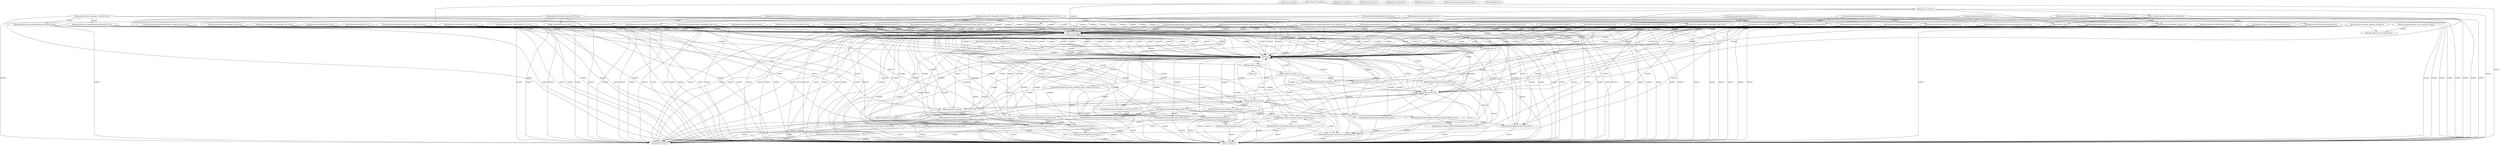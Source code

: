 digraph "xref graph" {
  "lib/common_routes.ex"
  "lib/component_id.ex"
  "lib/component_id.ex" -> "lib/ui_common.ex" [label="(compile)"]
  "lib/ui_common.ex" -> "lib/components/placeholders/live_component.ex"
  "lib/components/placeholders/live_component.ex" -> "lib/error_helpers.ex" [label="(export)"]
  "lib/components/placeholders/live_component.ex" -> "lib/live_plugs/csrf.ex"
  "lib/live_plugs/csrf.ex" -> "lib/error_helpers.ex" [label="(export)"]
  "lib/live_plugs/csrf.ex" -> "lib/ui_common.ex" [label="(compile)"]
  "lib/live_plugs/csrf.ex" -> "lib/web.ex" [label="(compile)"]
  "lib/web.ex" -> "lib/layout/layout_view.ex"
  "lib/layout/layout_view.ex" -> "lib/error_helpers.ex" [label="(export)"]
  "lib/layout/layout_view.ex" -> "lib/layout/layout_live.ex"
  "lib/layout/layout_live.ex" -> "lib/components/modals/preview_content_live.ex" [label="(export)"]
  "lib/components/modals/preview_content_live.ex" -> "lib/components/icon.ex" [label="(export)"]
  "lib/components/modals/preview_content_live.ex" -> "lib/error_helpers.ex" [label="(export)"]
  "lib/components/modals/preview_content_live.ex" -> "lib/live_handlers.ex"
  "lib/live_handlers.ex" -> "lib/error_helpers.ex" [label="(export)"]
  "lib/live_handlers.ex" -> "lib/layout/persistent_live.ex"
  "lib/layout/persistent_live.ex" -> "lib/components/nav/header/guest_header_live.ex"
  "lib/components/nav/header/guest_header_live.ex" -> "lib/components/nav/header/page_header_live.ex" [label="(export)"]
  "lib/components/nav/header/page_header_live.ex" -> "lib/error_helpers.ex" [label="(export)"]
  "lib/components/nav/header/page_header_live.ex" -> "lib/ui_common.ex" [label="(compile)"]
  "lib/components/nav/header/page_header_live.ex" -> "lib/web.ex" [label="(compile)"]
  "lib/components/nav/header/guest_header_live.ex" -> "lib/components/nav/logo/logo_link_live.ex" [label="(export)"]
  "lib/components/nav/logo/logo_link_live.ex" -> "lib/components/link_live.ex" [label="(export)"]
  "lib/components/link_live.ex" -> "lib/error_helpers.ex" [label="(export)"]
  "lib/components/link_live.ex" -> "lib/ui_common.ex" [label="(compile)"]
  "lib/components/link_live.ex" -> "lib/web.ex" [label="(compile)"]
  "lib/components/nav/logo/logo_link_live.ex" -> "lib/components/nav/logo/logo_live.ex" [label="(export)"]
  "lib/components/nav/logo/logo_live.ex" -> "lib/error_helpers.ex" [label="(export)"]
  "lib/components/nav/logo/logo_live.ex" -> "lib/ui_common.ex" [label="(compile)"]
  "lib/components/nav/logo/logo_live.ex" -> "lib/web.ex" [label="(compile)"]
  "lib/components/nav/logo/logo_link_live.ex" -> "lib/error_helpers.ex" [label="(export)"]
  "lib/components/nav/logo/logo_link_live.ex" -> "lib/ui_common.ex" [label="(compile)"]
  "lib/components/nav/logo/logo_link_live.ex" -> "lib/web.ex" [label="(compile)"]
  "lib/components/nav/header/guest_header_live.ex" -> "lib/error_helpers.ex" [label="(export)"]
  "lib/components/nav/header/guest_header_live.ex" -> "lib/ui_common.ex" [label="(compile)"]
  "lib/components/nav/header/guest_header_live.ex" -> "lib/web.ex" [label="(compile)"]
  "lib/layout/persistent_live.ex" -> "lib/components/nav/header/logged_header_live.ex"
  "lib/components/nav/header/logged_header_live.ex" -> "lib/components/icon.ex" [label="(export)"]
  "lib/components/nav/header/logged_header_live.ex" -> "lib/components/nav/app_switcher/apps_live.ex" [label="(export)"]
  "lib/components/nav/app_switcher/apps_live.ex" -> "lib/components/icon.ex" [label="(export)"]
  "lib/components/nav/app_switcher/apps_live.ex" -> "lib/components/link_live.ex" [label="(export)"]
  "lib/components/nav/app_switcher/apps_live.ex" -> "lib/error_helpers.ex" [label="(export)"]
  "lib/components/nav/app_switcher/apps_live.ex" -> "lib/ui_common.ex" [label="(compile)"]
  "lib/components/nav/app_switcher/apps_live.ex" -> "lib/web.ex" [label="(compile)"]
  "lib/components/nav/header/logged_header_live.ex" -> "lib/components/nav/header/page_header_live.ex"
  "lib/components/nav/header/logged_header_live.ex" -> "lib/components/nav/logo/logo_link_live.ex" [label="(export)"]
  "lib/components/nav/header/logged_header_live.ex" -> "lib/components/nav/user_dropdown/user_menu_live.ex" [label="(export)"]
  "lib/components/nav/user_dropdown/user_menu_live.ex" -> "lib/components/icon.ex" [label="(export)"]
  "lib/components/nav/user_dropdown/user_menu_live.ex" -> "lib/components/images/avatar_live.ex" [label="(export)"]
  "lib/components/images/avatar_live.ex" -> "lib/components/images/lazy_image.ex" [label="(export)"]
  "lib/components/images/lazy_image.ex" -> "lib/error_helpers.ex" [label="(export)"]
  "lib/components/images/lazy_image.ex" -> "lib/ui_common.ex" [label="(compile)"]
  "lib/components/images/lazy_image.ex" -> "lib/web.ex" [label="(compile)"]
  "lib/components/images/avatar_live.ex" -> "lib/error_helpers.ex" [label="(export)"]
  "lib/components/images/avatar_live.ex" -> "lib/ui_common.ex" [label="(compile)"]
  "lib/components/images/avatar_live.ex" -> "lib/web.ex" [label="(compile)"]
  "lib/components/nav/user_dropdown/user_menu_live.ex" -> "lib/components/nav/user_dropdown/user_menu_links_live.ex" [label="(export)"]
  "lib/components/nav/user_dropdown/user_menu_links_live.ex" -> "lib/components/icon.ex" [label="(export)"]
  "lib/components/nav/user_dropdown/user_menu_links_live.ex" -> "lib/error_helpers.ex" [label="(export)"]
  "lib/components/nav/user_dropdown/user_menu_links_live.ex" -> "lib/ui_common.ex" [label="(compile)"]
  "lib/components/nav/user_dropdown/user_menu_links_live.ex" -> "lib/web.ex" [label="(compile)"]
  "lib/components/nav/user_dropdown/user_menu_live.ex" -> "lib/error_helpers.ex" [label="(export)"]
  "lib/components/nav/user_dropdown/user_menu_live.ex" -> "lib/ui_common.ex" [label="(compile)"]
  "lib/components/nav/user_dropdown/user_menu_live.ex" -> "lib/web.ex" [label="(compile)"]
  "lib/components/nav/header/logged_header_live.ex" -> "lib/components/placeholders/badge_counter_live.ex" [label="(export)"]
  "lib/components/placeholders/badge_counter_live.ex" -> "lib/error_helpers.ex" [label="(export)"]
  "lib/components/placeholders/badge_counter_live.ex" -> "lib/live_handlers.ex"
  "lib/components/placeholders/badge_counter_live.ex" -> "lib/ui_common.ex" [label="(compile)"]
  "lib/components/placeholders/badge_counter_live.ex" -> "lib/web.ex" [label="(compile)"]
  "lib/components/nav/header/logged_header_live.ex" -> "lib/components/smart_input/smart_input_container_live.ex" [label="(export)"]
  "lib/components/smart_input/smart_input_container_live.ex" -> "lib/components/smart_input/button/smart_input_buttons_live.ex" [label="(export)"]
  "lib/components/smart_input/button/smart_input_buttons_live.ex" -> "lib/components/smart_input/button/smart_input_button_live.ex" [label="(export)"]
  "lib/components/smart_input/button/smart_input_button_live.ex" -> "lib/components/icon.ex" [label="(export)"]
  "lib/components/smart_input/button/smart_input_button_live.ex" -> "lib/error_helpers.ex" [label="(export)"]
  "lib/components/smart_input/button/smart_input_button_live.ex" -> "lib/ui_common.ex" [label="(compile)"]
  "lib/components/smart_input/button/smart_input_button_live.ex" -> "lib/web.ex" [label="(compile)"]
  "lib/components/smart_input/button/smart_input_buttons_live.ex" -> "lib/components/smart_input/smart_input_live.ex"
  "lib/components/smart_input/smart_input_live.ex" -> "lib/components/smart_input/smart_input_container_live.ex"
  "lib/components/smart_input/smart_input_live.ex" -> "lib/error_helpers.ex" [label="(export)"]
  "lib/components/smart_input/smart_input_live.ex" -> "lib/layout/persistent_live.ex"
  "lib/components/smart_input/smart_input_live.ex" -> "lib/ui_common.ex" [label="(compile)"]
  "lib/components/smart_input/smart_input_live.ex" -> "lib/web.ex" [label="(compile)"]
  "lib/components/smart_input/button/smart_input_buttons_live.ex" -> "lib/error_helpers.ex" [label="(export)"]
  "lib/components/smart_input/button/smart_input_buttons_live.ex" -> "lib/ui_common.ex" [label="(compile)"]
  "lib/components/smart_input/button/smart_input_buttons_live.ex" -> "lib/web.ex" [label="(compile)"]
  "lib/components/smart_input/smart_input_container_live.ex" -> "lib/components/smart_input/headers/smart_input_header_modal_live.ex" [label="(export)"]
  "lib/components/smart_input/headers/smart_input_header_modal_live.ex" -> "lib/components/icon.ex" [label="(export)"]
  "lib/components/smart_input/headers/smart_input_header_modal_live.ex" -> "lib/error_helpers.ex" [label="(export)"]
  "lib/components/smart_input/headers/smart_input_header_modal_live.ex" -> "lib/ui_common.ex" [label="(compile)"]
  "lib/components/smart_input/headers/smart_input_header_modal_live.ex" -> "lib/web.ex" [label="(compile)"]
  "lib/components/smart_input/smart_input_container_live.ex" -> "lib/components/smart_input/smart_input_live.ex" [label="(export)"]
  "lib/components/smart_input/smart_input_container_live.ex" -> "lib/error_helpers.ex" [label="(export)"]
  "lib/components/smart_input/smart_input_container_live.ex" -> "lib/live_handlers.ex"
  "lib/components/smart_input/smart_input_container_live.ex" -> "lib/ui_common.ex" [label="(compile)"]
  "lib/components/smart_input/smart_input_container_live.ex" -> "lib/web.ex" [label="(compile)"]
  "lib/components/nav/header/logged_header_live.ex" -> "lib/error_helpers.ex" [label="(export)"]
  "lib/components/nav/header/logged_header_live.ex" -> "lib/ui_common.ex" [label="(compile)"]
  "lib/components/nav/header/logged_header_live.ex" -> "lib/web.ex" [label="(compile)"]
  "lib/layout/persistent_live.ex" -> "lib/components/nav/nav_sidebar/nav_sidebar_live.ex" [label="(export)"]
  "lib/components/nav/nav_sidebar/nav_sidebar_live.ex" -> "lib/components/icon.ex" [label="(export)"]
  "lib/components/nav/nav_sidebar/nav_sidebar_live.ex" -> "lib/components/nav/extension_menu/extension_menu_nav_live.ex" [label="(export)"]
  "lib/components/nav/extension_menu/extension_menu_nav_live.ex" -> "lib/components/widgets/widget_live.ex" [label="(export)"]
  "lib/components/widgets/widget_live.ex" -> "lib/components/icon.ex" [label="(export)"]
  "lib/components/widgets/widget_live.ex" -> "lib/error_helpers.ex" [label="(export)"]
  "lib/components/widgets/widget_live.ex" -> "lib/ui_common.ex" [label="(compile)"]
  "lib/components/widgets/widget_live.ex" -> "lib/web.ex" [label="(compile)"]
  "lib/components/nav/extension_menu/extension_menu_nav_live.ex" -> "lib/error_helpers.ex" [label="(export)"]
  "lib/components/nav/extension_menu/extension_menu_nav_live.ex" -> "lib/ui_common.ex" [label="(compile)"]
  "lib/components/nav/extension_menu/extension_menu_nav_live.ex" -> "lib/web.ex" [label="(compile)"]
  "lib/components/nav/nav_sidebar/nav_sidebar_live.ex" -> "lib/components/widgets/widget_feedbacks/widget_feedback_live.ex"
  "lib/components/widgets/widget_feedbacks/widget_feedback_live.ex" -> "lib/components/widgets/widget_block_live.ex" [label="(export)"]
  "lib/components/widgets/widget_block_live.ex" -> "lib/error_helpers.ex" [label="(export)"]
  "lib/components/widgets/widget_block_live.ex" -> "lib/ui_common.ex" [label="(compile)"]
  "lib/components/widgets/widget_block_live.ex" -> "lib/web.ex" [label="(compile)"]
  "lib/components/widgets/widget_feedbacks/widget_feedback_live.ex" -> "lib/components/widgets/widget_feedbacks/feedback_button_live.ex" [label="(export)"]
  "lib/components/widgets/widget_feedbacks/feedback_button_live.ex" -> "lib/error_helpers.ex" [label="(export)"]
  "lib/components/widgets/widget_feedbacks/feedback_button_live.ex" -> "lib/ui_common.ex" [label="(compile)"]
  "lib/components/widgets/widget_feedbacks/feedback_button_live.ex" -> "lib/web.ex" [label="(compile)"]
  "lib/components/widgets/widget_feedbacks/widget_feedback_live.ex" -> "lib/error_helpers.ex" [label="(export)"]
  "lib/components/widgets/widget_feedbacks/widget_feedback_live.ex" -> "lib/ui_common.ex" [label="(compile)"]
  "lib/components/widgets/widget_feedbacks/widget_feedback_live.ex" -> "lib/web.ex" [label="(compile)"]
  "lib/components/nav/nav_sidebar/nav_sidebar_live.ex" -> "lib/error_helpers.ex" [label="(export)"]
  "lib/components/nav/nav_sidebar/nav_sidebar_live.ex" -> "lib/ui_common.ex" [label="(compile)"]
  "lib/components/nav/nav_sidebar/nav_sidebar_live.ex" -> "lib/web.ex" [label="(compile)"]
  "lib/layout/persistent_live.ex" -> "lib/components/smart_input/smart_input_container_live.ex"
  "lib/layout/persistent_live.ex" -> "lib/components/widgets/widget_feedbacks/widget_feedback_live.ex"
  "lib/layout/persistent_live.ex" -> "lib/error_helpers.ex" [label="(export)"]
  "lib/layout/persistent_live.ex" -> "lib/live_handlers.ex"
  "lib/layout/persistent_live.ex" -> "lib/live_plugs/live_plugs.ex" [label="(export)"]
  "lib/live_plugs/live_plugs.ex" -> "lib/layout/persistent_live.ex"
  "lib/live_plugs/live_plugs.ex" -> "lib/live_plugs/allow_test_sandbox.ex"
  "lib/live_plugs/allow_test_sandbox.ex" -> "lib/error_helpers.ex" [label="(export)"]
  "lib/live_plugs/allow_test_sandbox.ex" -> "lib/ui_common.ex" [label="(compile)"]
  "lib/live_plugs/allow_test_sandbox.ex" -> "lib/web.ex" [label="(compile)"]
  "lib/live_plugs/live_plugs.ex" -> "lib/ui_common.ex" [label="(compile)"]
  "lib/layout/persistent_live.ex" -> "lib/ui_common.ex" [label="(compile)"]
  "lib/layout/persistent_live.ex" -> "lib/web.ex" [label="(compile)"]
  "lib/live_handlers.ex" -> "lib/ui_common.ex" [label="(compile)"]
  "lib/live_handlers.ex" -> "lib/web.ex" [label="(compile)"]
  "lib/components/modals/preview_content_live.ex" -> "lib/ui_common.ex" [label="(compile)"]
  "lib/components/modals/preview_content_live.ex" -> "lib/web.ex" [label="(compile)"]
  "lib/layout/layout_live.ex" -> "lib/components/modals/reusable_modal_live.ex" [label="(export)"]
  "lib/components/modals/reusable_modal_live.ex" -> "lib/components/icon.ex" [label="(export)"]
  "lib/components/modals/reusable_modal_live.ex" -> "lib/error_helpers.ex" [label="(export)"]
  "lib/components/modals/reusable_modal_live.ex" -> "lib/live_handlers.ex"
  "lib/components/modals/reusable_modal_live.ex" -> "lib/ui_common.ex" [label="(compile)"]
  "lib/components/modals/reusable_modal_live.ex" -> "lib/web.ex" [label="(compile)"]
  "lib/layout/layout_live.ex" -> "lib/components/nav/nav_footer_mobile/nav_footer_mobile_user_live.ex" [label="(export)"]
  "lib/components/nav/nav_footer_mobile/nav_footer_mobile_user_live.ex" -> "lib/components/icon.ex" [label="(export)"]
  "lib/components/nav/nav_footer_mobile/nav_footer_mobile_user_live.ex" -> "lib/components/images/avatar_live.ex" [label="(export)"]
  "lib/components/nav/nav_footer_mobile/nav_footer_mobile_user_live.ex" -> "lib/error_helpers.ex" [label="(export)"]
  "lib/components/nav/nav_footer_mobile/nav_footer_mobile_user_live.ex" -> "lib/ui_common.ex" [label="(compile)"]
  "lib/components/nav/nav_footer_mobile/nav_footer_mobile_user_live.ex" -> "lib/web.ex" [label="(compile)"]
  "lib/layout/layout_live.ex" -> "lib/components/notification/notification_live.ex" [label="(export)"]
  "lib/components/notification/notification_live.ex" -> "lib/components/icon.ex" [label="(export)"]
  "lib/components/notification/notification_live.ex" -> "lib/components/widgets/widget_feedbacks/feedback_button_live.ex" [label="(export)"]
  "lib/components/notification/notification_live.ex" -> "lib/error_helpers.ex" [label="(export)"]
  "lib/components/notification/notification_live.ex" -> "lib/live_handlers.ex"
  "lib/components/notification/notification_live.ex" -> "lib/ui_common.ex" [label="(compile)"]
  "lib/components/notification/notification_live.ex" -> "lib/web.ex" [label="(compile)"]
  "lib/layout/layout_live.ex" -> "lib/components/smart_input/smart_input_live.ex"
  "lib/layout/layout_live.ex" -> "lib/error_helpers.ex" [label="(export)"]
  "lib/layout/layout_live.ex" -> "lib/layout/persistent_live.ex" [label="(export)"]
  "lib/layout/layout_live.ex" -> "lib/ui_common.ex" [label="(compile)"]
  "lib/layout/layout_live.ex" -> "lib/web.ex" [label="(compile)"]
  "lib/layout/layout_view.ex" -> "lib/seo.ex"
  "lib/layout/layout_view.ex" -> "lib/ui_common.ex" [label="(compile)"]
  "lib/layout/layout_view.ex" -> "lib/web.ex" [label="(compile)"]
  "lib/web.ex" -> "lib/ui_common.ex"
  "lib/components/placeholders/live_component.ex" -> "lib/live_plugs/live_plugs.ex" [label="(export)"]
  "lib/components/placeholders/live_component.ex" -> "lib/live_plugs/locale.ex"
  "lib/live_plugs/locale.ex" -> "lib/error_helpers.ex" [label="(export)"]
  "lib/live_plugs/locale.ex" -> "lib/ui_common.ex" [label="(compile)"]
  "lib/live_plugs/locale.ex" -> "lib/web.ex" [label="(compile)"]
  "lib/components/placeholders/live_component.ex" -> "lib/live_plugs/static_changed.ex"
  "lib/live_plugs/static_changed.ex" -> "lib/error_helpers.ex" [label="(export)"]
  "lib/live_plugs/static_changed.ex" -> "lib/ui_common.ex" [label="(compile)"]
  "lib/live_plugs/static_changed.ex" -> "lib/web.ex" [label="(compile)"]
  "lib/components/placeholders/live_component.ex" -> "lib/ui_common.ex" [label="(compile)"]
  "lib/components/placeholders/live_component.ex" -> "lib/web.ex" [label="(compile)"]
  "lib/ui_common.ex" -> "lib/notifications.ex"
  "lib/notifications.ex" -> "lib/components/notification/notification_live.ex"
  "lib/notifications.ex" -> "lib/error_helpers.ex" [label="(export)"]
  "lib/notifications.ex" -> "lib/ui_common.ex" [label="(compile)"]
  "lib/notifications.ex" -> "lib/web.ex" [label="(compile)"]
  "lib/components/actions/boost/boost_action_live.ex"
  "lib/components/actions/boost/boost_action_live.ex" -> "lib/error_helpers.ex" [label="(export)"]
  "lib/components/actions/boost/boost_action_live.ex" -> "lib/live_handlers.ex"
  "lib/components/actions/boost/boost_action_live.ex" -> "lib/ui_common.ex" [label="(compile)"]
  "lib/components/actions/boost/boost_action_live.ex" -> "lib/web.ex" [label="(compile)"]
  "lib/components/actions/flag/flag_action_live.ex"
  "lib/components/actions/flag/flag_action_live.ex" -> "lib/components/icon.ex" [label="(export)"]
  "lib/components/actions/flag/flag_action_live.ex" -> "lib/components/modals/open_modal_live.ex" [label="(export)"]
  "lib/components/modals/open_modal_live.ex" -> "lib/components/modals/reusable_modal_live.ex" [label="(compile)"]
  "lib/components/modals/open_modal_live.ex" -> "lib/error_helpers.ex" [label="(export)"]
  "lib/components/modals/open_modal_live.ex" -> "lib/live_handlers.ex"
  "lib/components/modals/open_modal_live.ex" -> "lib/ui_common.ex" [label="(compile)"]
  "lib/components/modals/open_modal_live.ex" -> "lib/web.ex" [label="(compile)"]
  "lib/components/actions/flag/flag_action_live.ex" -> "lib/error_helpers.ex" [label="(export)"]
  "lib/components/actions/flag/flag_action_live.ex" -> "lib/ui_common.ex" [label="(compile)"]
  "lib/components/actions/flag/flag_action_live.ex" -> "lib/web.ex" [label="(compile)"]
  "lib/components/actions/flag/follow/follow_button_live.ex"
  "lib/components/actions/flag/follow/follow_button_live.ex" -> "lib/components/icon.ex" [label="(export)"]
  "lib/components/actions/flag/follow/follow_button_live.ex" -> "lib/error_helpers.ex" [label="(export)"]
  "lib/components/actions/flag/follow/follow_button_live.ex" -> "lib/live_handlers.ex"
  "lib/components/actions/flag/follow/follow_button_live.ex" -> "lib/ui_common.ex" [label="(compile)"]
  "lib/components/actions/flag/follow/follow_button_live.ex" -> "lib/web.ex" [label="(compile)"]
  "lib/components/actions/like/like_action_live.ex"
  "lib/components/actions/like/like_action_live.ex" -> "lib/components/icon.ex" [label="(export)"]
  "lib/components/actions/like/like_action_live.ex" -> "lib/error_helpers.ex" [label="(export)"]
  "lib/components/actions/like/like_action_live.ex" -> "lib/live_handlers.ex"
  "lib/components/actions/like/like_action_live.ex" -> "lib/ui_common.ex" [label="(compile)"]
  "lib/components/actions/like/like_action_live.ex" -> "lib/web.ex" [label="(compile)"]
  "lib/components/extensions/extension_diff_live.ex"
  "lib/components/extensions/extension_diff_live.ex" -> "lib/diff_render/diff_render_view.ex"
  "lib/diff_render/diff_render_view.ex" -> "lib/error_helpers.ex" [label="(export)"]
  "lib/diff_render/diff_render_view.ex" -> "lib/ui_common.ex" [label="(compile)"]
  "lib/diff_render/diff_render_view.ex" -> "lib/web.ex" [label="(compile)"]
  "lib/components/extensions/extension_diff_live.ex" -> "lib/error_helpers.ex" [label="(export)"]
  "lib/components/extensions/extension_diff_live.ex" -> "lib/live_plugs/csrf.ex"
  "lib/components/extensions/extension_diff_live.ex" -> "lib/live_plugs/live_plugs.ex" [label="(export)"]
  "lib/components/extensions/extension_diff_live.ex" -> "lib/live_plugs/locale.ex"
  "lib/components/extensions/extension_diff_live.ex" -> "lib/live_plugs/static_changed.ex"
  "lib/components/extensions/extension_diff_live.ex" -> "lib/ui_common.ex" [label="(compile)"]
  "lib/components/extensions/extension_diff_live.ex" -> "lib/web.ex" [label="(compile)"]
  "lib/components/extensions/extension_toggle_live.ex"
  "lib/components/extensions/extension_toggle_live.ex" -> "lib/error_helpers.ex" [label="(export)"]
  "lib/components/extensions/extension_toggle_live.ex" -> "lib/live_handlers.ex"
  "lib/components/extensions/extension_toggle_live.ex" -> "lib/ui_common.ex" [label="(compile)"]
  "lib/components/extensions/extension_toggle_live.ex" -> "lib/web.ex" [label="(compile)"]
  "lib/components/extensions/extensions_live.ex"
  "lib/components/extensions/extensions_live.ex" -> "lib/components/extensions/extension_toggle_live.ex" [label="(export)"]
  "lib/components/extensions/extensions_live.ex" -> "lib/components/widgets/widget_apps/widget_apps_live.ex" [label="(export)"]
  "lib/components/widgets/widget_apps/widget_apps_live.ex" -> "lib/components/icon.ex" [label="(export)"]
  "lib/components/widgets/widget_apps/widget_apps_live.ex" -> "lib/components/widgets/widget_block_live.ex" [label="(export)"]
  "lib/components/widgets/widget_apps/widget_apps_live.ex" -> "lib/error_helpers.ex" [label="(export)"]
  "lib/components/widgets/widget_apps/widget_apps_live.ex" -> "lib/ui_common.ex" [label="(compile)"]
  "lib/components/widgets/widget_apps/widget_apps_live.ex" -> "lib/web.ex" [label="(compile)"]
  "lib/components/extensions/extensions_live.ex" -> "lib/error_helpers.ex" [label="(export)"]
  "lib/components/extensions/extensions_live.ex" -> "lib/ui_common.ex" [label="(compile)"]
  "lib/components/extensions/extensions_live.ex" -> "lib/web.ex" [label="(compile)"]
  "lib/components/icon.ex"
  "lib/components/images/avatar_live.ex"
  "lib/components/images/lazy_image.ex"
  "lib/components/link_live.ex"
  "lib/components/link_patch_live.ex"
  "lib/components/link_patch_live.ex" -> "lib/error_helpers.ex" [label="(export)"]
  "lib/components/link_patch_live.ex" -> "lib/ui_common.ex" [label="(compile)"]
  "lib/components/link_patch_live.ex" -> "lib/web.ex" [label="(compile)"]
  "lib/components/modals/open_modal_live.ex"
  "lib/components/modals/open_preview_live.ex"
  "lib/components/modals/open_preview_live.ex" -> "lib/components/modals/open_modal_live.ex" [label="(export)"]
  "lib/components/modals/open_preview_live.ex" -> "lib/components/modals/preview_content_live.ex"
  "lib/components/modals/open_preview_live.ex" -> "lib/error_helpers.ex" [label="(export)"]
  "lib/components/modals/open_preview_live.ex" -> "lib/ui_common.ex" [label="(compile)"]
  "lib/components/modals/open_preview_live.ex" -> "lib/web.ex" [label="(compile)"]
  "lib/components/modals/preview_content_live.ex"
  "lib/components/modals/reusable_modal_live.ex"
  "lib/components/multiselect/live_handler.ex"
  "lib/components/multiselect/live_handler.ex" -> "lib/error_helpers.ex" [label="(export)"]
  "lib/components/multiselect/live_handler.ex" -> "lib/ui_common.ex" [label="(compile)"]
  "lib/components/multiselect/live_handler.ex" -> "lib/web.ex" [label="(compile)"]
  "lib/components/multiselect/multiselect_live.ex"
  "lib/components/multiselect/multiselect_live.ex" -> "lib/error_helpers.ex" [label="(export)"]
  "lib/components/multiselect/multiselect_live.ex" -> "lib/live_handlers.ex"
  "lib/components/multiselect/multiselect_live.ex" -> "lib/ui_common.ex" [label="(compile)"]
  "lib/components/multiselect/multiselect_live.ex" -> "lib/web.ex" [label="(compile)"]
  "lib/components/multiselect/user_selector_live.ex"
  "lib/components/multiselect/user_selector_live.ex" -> "lib/components/multiselect/multiselect_live.ex" [label="(export)"]
  "lib/components/multiselect/user_selector_live.ex" -> "lib/error_helpers.ex" [label="(export)"]
  "lib/components/multiselect/user_selector_live.ex" -> "lib/ui_common.ex" [label="(compile)"]
  "lib/components/multiselect/user_selector_live.ex" -> "lib/web.ex" [label="(compile)"]
  "lib/components/nav/app_switcher/apps_live.ex"
  "lib/components/nav/app_switcher/explore_nav_live.ex"
  "lib/components/nav/app_switcher/explore_nav_live.ex" -> "lib/components/icon.ex" [label="(export)"]
  "lib/components/nav/app_switcher/explore_nav_live.ex" -> "lib/components/link_live.ex" [label="(export)"]
  "lib/components/nav/app_switcher/explore_nav_live.ex" -> "lib/error_helpers.ex" [label="(export)"]
  "lib/components/nav/app_switcher/explore_nav_live.ex" -> "lib/ui_common.ex" [label="(compile)"]
  "lib/components/nav/app_switcher/explore_nav_live.ex" -> "lib/web.ex" [label="(compile)"]
  "lib/components/nav/back_button_live.ex"
  "lib/components/nav/back_button_live.ex" -> "lib/components/icon.ex" [label="(export)"]
  "lib/components/nav/back_button_live.ex" -> "lib/error_helpers.ex" [label="(export)"]
  "lib/components/nav/back_button_live.ex" -> "lib/ui_common.ex" [label="(compile)"]
  "lib/components/nav/back_button_live.ex" -> "lib/web.ex" [label="(compile)"]
  "lib/components/nav/extension_menu/extension_horizontal_menu_live.ex"
  "lib/components/nav/extension_menu/extension_horizontal_menu_live.ex" -> "lib/components/widgets/widget_live.ex" [label="(export)"]
  "lib/components/nav/extension_menu/extension_horizontal_menu_live.ex" -> "lib/error_helpers.ex" [label="(export)"]
  "lib/components/nav/extension_menu/extension_horizontal_menu_live.ex" -> "lib/ui_common.ex" [label="(compile)"]
  "lib/components/nav/extension_menu/extension_horizontal_menu_live.ex" -> "lib/web.ex" [label="(compile)"]
  "lib/components/nav/extension_menu/extension_menu_nav_live.ex"
  "lib/components/nav/header/guest_header_live.ex"
  "lib/components/nav/header/logged_header_live.ex"
  "lib/components/nav/header/page_header_live.ex"
  "lib/components/nav/logo/logo_link_live.ex"
  "lib/components/nav/logo/logo_live.ex"
  "lib/components/nav/nav_footer_mobile/nav_footer_mobile_user_live.ex"
  "lib/components/nav/nav_sidebar/default_nav_live.ex"
  "lib/components/nav/nav_sidebar/default_nav_live.ex" -> "lib/components/icon.ex" [label="(export)"]
  "lib/components/nav/nav_sidebar/default_nav_live.ex" -> "lib/error_helpers.ex" [label="(export)"]
  "lib/components/nav/nav_sidebar/default_nav_live.ex" -> "lib/ui_common.ex" [label="(compile)"]
  "lib/components/nav/nav_sidebar/default_nav_live.ex" -> "lib/web.ex" [label="(compile)"]
  "lib/components/nav/nav_sidebar/nav_sidebar_live.ex"
  "lib/components/nav/page_title/page_title_live.ex"
  "lib/components/nav/page_title/page_title_live.ex" -> "lib/components/icon.ex" [label="(export)"]
  "lib/components/nav/page_title/page_title_live.ex" -> "lib/components/link_live.ex" [label="(export)"]
  "lib/components/nav/page_title/page_title_live.ex" -> "lib/error_helpers.ex" [label="(export)"]
  "lib/components/nav/page_title/page_title_live.ex" -> "lib/ui_common.ex" [label="(compile)"]
  "lib/components/nav/page_title/page_title_live.ex" -> "lib/web.ex" [label="(compile)"]
  "lib/components/nav/tabs/tabs_live.ex"
  "lib/components/nav/tabs/tabs_live.ex" -> "lib/components/link_patch_live.ex" [label="(export)"]
  "lib/components/nav/tabs/tabs_live.ex" -> "lib/error_helpers.ex" [label="(export)"]
  "lib/components/nav/tabs/tabs_live.ex" -> "lib/ui_common.ex" [label="(compile)"]
  "lib/components/nav/tabs/tabs_live.ex" -> "lib/web.ex" [label="(compile)"]
  "lib/components/nav/user_dropdown/user_menu_links_live.ex"
  "lib/components/nav/user_dropdown/user_menu_live.ex"
  "lib/components/notification/notification_live.ex"
  "lib/components/paginate/load_more_live.ex"
  "lib/components/paginate/load_more_live.ex" -> "lib/error_helpers.ex" [label="(export)"]
  "lib/components/paginate/load_more_live.ex" -> "lib/ui_common.ex" [label="(compile)"]
  "lib/components/paginate/load_more_live.ex" -> "lib/web.ex" [label="(compile)"]
  "lib/components/paginate/load_previous_live.ex"
  "lib/components/paginate/load_previous_live.ex" -> "lib/error_helpers.ex" [label="(export)"]
  "lib/components/paginate/load_previous_live.ex" -> "lib/ui_common.ex" [label="(compile)"]
  "lib/components/paginate/load_previous_live.ex" -> "lib/web.ex" [label="(compile)"]
  "lib/components/pinned/instance_pinned_live.ex"
  "lib/components/pinned/instance_pinned_live.ex" -> "lib/components/pinned/pinned_carousel_live.ex" [label="(export)"]
  "lib/components/pinned/pinned_carousel_live.ex" -> "lib/error_helpers.ex" [label="(export)"]
  "lib/components/pinned/pinned_carousel_live.ex" -> "lib/ui_common.ex" [label="(compile)"]
  "lib/components/pinned/pinned_carousel_live.ex" -> "lib/web.ex" [label="(compile)"]
  "lib/components/pinned/instance_pinned_live.ex" -> "lib/error_helpers.ex" [label="(export)"]
  "lib/components/pinned/instance_pinned_live.ex" -> "lib/ui_common.ex" [label="(compile)"]
  "lib/components/pinned/instance_pinned_live.ex" -> "lib/web.ex" [label="(compile)"]
  "lib/components/pinned/my_pinned_live.ex"
  "lib/components/pinned/my_pinned_live.ex" -> "lib/components/pinned/pinned_carousel_live.ex" [label="(export)"]
  "lib/components/pinned/my_pinned_live.ex" -> "lib/error_helpers.ex" [label="(export)"]
  "lib/components/pinned/my_pinned_live.ex" -> "lib/ui_common.ex" [label="(compile)"]
  "lib/components/pinned/my_pinned_live.ex" -> "lib/web.ex" [label="(compile)"]
  "lib/components/pinned/pinned_carousel_live.ex"
  "lib/components/placeholders/badge_counter_live.ex"
  "lib/components/placeholders/empty_feed.ex"
  "lib/components/placeholders/empty_feed.ex" -> "lib/error_helpers.ex" [label="(export)"]
  "lib/components/placeholders/empty_feed.ex" -> "lib/ui_common.ex" [label="(compile)"]
  "lib/components/placeholders/empty_feed.ex" -> "lib/web.ex" [label="(compile)"]
  "lib/components/placeholders/live_component.ex"
  "lib/components/profile_item/profile_item_live.ex"
  "lib/components/profile_item/profile_item_live.ex" -> "lib/component_id.ex"
  "lib/components/profile_item/profile_item_live.ex" -> "lib/components/actions/flag/follow/follow_button_live.ex" [label="(export)"]
  "lib/components/profile_item/profile_item_live.ex" -> "lib/components/images/avatar_live.ex" [label="(export)"]
  "lib/components/profile_item/profile_item_live.ex" -> "lib/error_helpers.ex" [label="(export)"]
  "lib/components/profile_item/profile_item_live.ex" -> "lib/ui_common.ex" [label="(compile)"]
  "lib/components/profile_item/profile_item_live.ex" -> "lib/web.ex" [label="(compile)"]
  "lib/components/settings/avatars_settings_live.ex"
  "lib/components/settings/avatars_settings_live.ex" -> "lib/components/images/avatar_live.ex"
  "lib/components/settings/avatars_settings_live.ex" -> "lib/error_helpers.ex" [label="(export)"]
  "lib/components/settings/avatars_settings_live.ex" -> "lib/ui_common.ex" [label="(compile)"]
  "lib/components/settings/avatars_settings_live.ex" -> "lib/web.ex" [label="(compile)"]
  "lib/components/settings/change_font_live.ex"
  "lib/components/settings/change_font_live.ex" -> "lib/error_helpers.ex" [label="(export)"]
  "lib/components/settings/change_font_live.ex" -> "lib/ui_common.ex" [label="(compile)"]
  "lib/components/settings/change_font_live.ex" -> "lib/web.ex" [label="(compile)"]
  "lib/components/settings/change_locale_live.ex"
  "lib/components/settings/change_locale_live.ex" -> "lib/error_helpers.ex" [label="(export)"]
  "lib/components/settings/change_locale_live.ex" -> "lib/ui_common.ex" [label="(compile)"]
  "lib/components/settings/change_locale_live.ex" -> "lib/web.ex" [label="(compile)"]
  "lib/components/settings/change_theme_live.ex"
  "lib/components/settings/change_theme_live.ex" -> "lib/error_helpers.ex" [label="(export)"]
  "lib/components/settings/change_theme_live.ex" -> "lib/ui_common.ex" [label="(compile)"]
  "lib/components/settings/change_theme_live.ex" -> "lib/web.ex" [label="(compile)"]
  "lib/components/settings/change_themes_lives.ex"
  "lib/components/settings/change_themes_lives.ex" -> "lib/components/settings/change_theme_live.ex" [label="(export)"]
  "lib/components/settings/change_themes_lives.ex" -> "lib/error_helpers.ex" [label="(export)"]
  "lib/components/settings/change_themes_lives.ex" -> "lib/ui_common.ex" [label="(compile)"]
  "lib/components/settings/change_themes_lives.ex" -> "lib/web.ex" [label="(compile)"]
  "lib/components/settings/sidebar/sidebar_instance_settings_live.ex"
  "lib/components/settings/sidebar/sidebar_instance_settings_live.ex" -> "lib/components/icon.ex" [label="(export)"]
  "lib/components/settings/sidebar/sidebar_instance_settings_live.ex" -> "lib/error_helpers.ex" [label="(export)"]
  "lib/components/settings/sidebar/sidebar_instance_settings_live.ex" -> "lib/ui_common.ex" [label="(compile)"]
  "lib/components/settings/sidebar/sidebar_instance_settings_live.ex" -> "lib/web.ex" [label="(compile)"]
  "lib/components/settings/sidebar/sidebar_settings_nav_live.ex"
  "lib/components/settings/sidebar/sidebar_settings_nav_live.ex" -> "lib/components/icon.ex" [label="(export)"]
  "lib/components/settings/sidebar/sidebar_settings_nav_live.ex" -> "lib/components/widgets/widget_live.ex" [label="(export)"]
  "lib/components/settings/sidebar/sidebar_settings_nav_live.ex" -> "lib/error_helpers.ex" [label="(export)"]
  "lib/components/settings/sidebar/sidebar_settings_nav_live.ex" -> "lib/ui_common.ex" [label="(compile)"]
  "lib/components/settings/sidebar/sidebar_settings_nav_live.ex" -> "lib/web.ex" [label="(compile)"]
  "lib/components/settings/smart_input_settings_live.ex"
  "lib/components/settings/smart_input_settings_live.ex" -> "lib/error_helpers.ex" [label="(export)"]
  "lib/components/settings/smart_input_settings_live.ex" -> "lib/ui_common.ex" [label="(compile)"]
  "lib/components/settings/smart_input_settings_live.ex" -> "lib/web.ex" [label="(compile)"]
  "lib/components/smart_input/button/choose_input_type_button_live.ex"
  "lib/components/smart_input/button/choose_input_type_button_live.ex" -> "lib/components/icon.ex" [label="(export)"]
  "lib/components/smart_input/button/choose_input_type_button_live.ex" -> "lib/components/smart_input/smart_input_live.ex"
  "lib/components/smart_input/button/choose_input_type_button_live.ex" -> "lib/error_helpers.ex" [label="(export)"]
  "lib/components/smart_input/button/choose_input_type_button_live.ex" -> "lib/ui_common.ex" [label="(compile)"]
  "lib/components/smart_input/button/choose_input_type_button_live.ex" -> "lib/web.ex" [label="(compile)"]
  "lib/components/smart_input/button/mobile_smart_input_button_live.ex"
  "lib/components/smart_input/button/mobile_smart_input_button_live.ex" -> "lib/components/icon.ex" [label="(export)"]
  "lib/components/smart_input/button/mobile_smart_input_button_live.ex" -> "lib/error_helpers.ex" [label="(export)"]
  "lib/components/smart_input/button/mobile_smart_input_button_live.ex" -> "lib/ui_common.ex" [label="(compile)"]
  "lib/components/smart_input/button/mobile_smart_input_button_live.ex" -> "lib/web.ex" [label="(compile)"]
  "lib/components/smart_input/button/smart_input_button_live.ex"
  "lib/components/smart_input/button/smart_input_buttons_live.ex"
  "lib/components/smart_input/headers/smart_input_header_live.ex"
  "lib/components/smart_input/headers/smart_input_header_live.ex" -> "lib/components/icon.ex" [label="(export)"]
  "lib/components/smart_input/headers/smart_input_header_live.ex" -> "lib/components/smart_input/smart_input_live.ex"
  "lib/components/smart_input/headers/smart_input_header_live.ex" -> "lib/error_helpers.ex" [label="(export)"]
  "lib/components/smart_input/headers/smart_input_header_live.ex" -> "lib/ui_common.ex" [label="(compile)"]
  "lib/components/smart_input/headers/smart_input_header_live.ex" -> "lib/web.ex" [label="(compile)"]
  "lib/components/smart_input/headers/smart_input_header_modal_live.ex"
  "lib/components/smart_input/input_boundaries_live.ex"
  "lib/components/smart_input/input_boundaries_live.ex" -> "lib/components/smart_input/select_recipients_live.ex" [label="(export)"]
  "lib/components/smart_input/select_recipients_live.ex" -> "lib/error_helpers.ex" [label="(export)"]
  "lib/components/smart_input/select_recipients_live.ex" -> "lib/ui_common.ex" [label="(compile)"]
  "lib/components/smart_input/select_recipients_live.ex" -> "lib/web.ex" [label="(compile)"]
  "lib/components/smart_input/input_boundaries_live.ex" -> "lib/components/smart_input/smart_input_live.ex"
  "lib/components/smart_input/input_boundaries_live.ex" -> "lib/error_helpers.ex" [label="(export)"]
  "lib/components/smart_input/input_boundaries_live.ex" -> "lib/ui_common.ex" [label="(compile)"]
  "lib/components/smart_input/input_boundaries_live.ex" -> "lib/web.ex" [label="(compile)"]
  "lib/components/smart_input/input_controls_live.ex"
  "lib/components/smart_input/input_controls_live.ex" -> "lib/components/smart_input/upload/upload_button_live.ex" [label="(export)"]
  "lib/components/smart_input/upload/upload_button_live.ex" -> "lib/components/icon.ex" [label="(export)"]
  "lib/components/smart_input/upload/upload_button_live.ex" -> "lib/error_helpers.ex" [label="(export)"]
  "lib/components/smart_input/upload/upload_button_live.ex" -> "lib/ui_common.ex" [label="(compile)"]
  "lib/components/smart_input/upload/upload_button_live.ex" -> "lib/web.ex" [label="(compile)"]
  "lib/components/smart_input/input_controls_live.ex" -> "lib/components/smart_input/upload/upload_previews_live.ex" [label="(export)"]
  "lib/components/smart_input/upload/upload_previews_live.ex" -> "lib/components/icon.ex" [label="(export)"]
  "lib/components/smart_input/upload/upload_previews_live.ex" -> "lib/error_helpers.ex" [label="(export)"]
  "lib/components/smart_input/upload/upload_previews_live.ex" -> "lib/ui_common.ex" [label="(compile)"]
  "lib/components/smart_input/upload/upload_previews_live.ex" -> "lib/web.ex" [label="(compile)"]
  "lib/components/smart_input/input_controls_live.ex" -> "lib/error_helpers.ex" [label="(export)"]
  "lib/components/smart_input/input_controls_live.ex" -> "lib/ui_common.ex" [label="(compile)"]
  "lib/components/smart_input/input_controls_live.ex" -> "lib/web.ex" [label="(compile)"]
  "lib/components/smart_input/select_recipients_live.ex"
  "lib/components/smart_input/smart_input_container_live.ex"
  "lib/components/smart_input/smart_input_inline_live.ex"
  "lib/components/smart_input/smart_input_inline_live.ex" -> "lib/components/smart_input/smart_input_container_live.ex"
  "lib/components/smart_input/smart_input_inline_live.ex" -> "lib/components/smart_input/smart_input_live.ex" [label="(export)"]
  "lib/components/smart_input/smart_input_inline_live.ex" -> "lib/error_helpers.ex" [label="(export)"]
  "lib/components/smart_input/smart_input_inline_live.ex" -> "lib/live_handlers.ex"
  "lib/components/smart_input/smart_input_inline_live.ex" -> "lib/ui_common.ex" [label="(compile)"]
  "lib/components/smart_input/smart_input_inline_live.ex" -> "lib/web.ex" [label="(compile)"]
  "lib/components/smart_input/smart_input_live.ex"
  "lib/components/smart_input/upload/upload_button_live.ex"
  "lib/components/smart_input/upload/upload_previews_live.ex"
  "lib/components/smart_input/write_editor_live.ex"
  "lib/components/smart_input/write_editor_live.ex" -> "lib/error_helpers.ex" [label="(export)"]
  "lib/components/smart_input/write_editor_live.ex" -> "lib/ui_common.ex" [label="(compile)"]
  "lib/components/smart_input/write_editor_live.ex" -> "lib/web.ex" [label="(compile)"]
  "lib/components/team/team_live.ex"
  "lib/components/team/team_live.ex" -> "lib/components/icon.ex" [label="(export)"]
  "lib/components/team/team_live.ex" -> "lib/error_helpers.ex" [label="(export)"]
  "lib/components/team/team_live.ex" -> "lib/ui_common.ex" [label="(compile)"]
  "lib/components/team/team_live.ex" -> "lib/web.ex" [label="(compile)"]
  "lib/components/widgets/widget_app_menu/widget_app_menu_live.ex"
  "lib/components/widgets/widget_app_menu/widget_app_menu_live.ex" -> "lib/components/widgets/widget_block_live.ex" [label="(export)"]
  "lib/components/widgets/widget_app_menu/widget_app_menu_live.ex" -> "lib/components/widgets/widget_live.ex" [label="(export)"]
  "lib/components/widgets/widget_app_menu/widget_app_menu_live.ex" -> "lib/error_helpers.ex" [label="(export)"]
  "lib/components/widgets/widget_app_menu/widget_app_menu_live.ex" -> "lib/ui_common.ex" [label="(compile)"]
  "lib/components/widgets/widget_app_menu/widget_app_menu_live.ex" -> "lib/web.ex" [label="(compile)"]
  "lib/components/widgets/widget_apps/widget_apps_live.ex"
  "lib/components/widgets/widget_block_live.ex"
  "lib/components/widgets/widget_feedbacks/feedback_button_live.ex"
  "lib/components/widgets/widget_feedbacks/widget_feedback_live.ex"
  "lib/components/widgets/widget_instance_info/widget_instance_info_live.ex"
  "lib/components/widgets/widget_instance_info/widget_instance_info_live.ex" -> "lib/components/nav/logo/logo_link_live.ex" [label="(export)"]
  "lib/components/widgets/widget_instance_info/widget_instance_info_live.ex" -> "lib/components/widgets/widget_block_live.ex" [label="(export)"]
  "lib/components/widgets/widget_instance_info/widget_instance_info_live.ex" -> "lib/error_helpers.ex" [label="(export)"]
  "lib/components/widgets/widget_instance_info/widget_instance_info_live.ex" -> "lib/ui_common.ex" [label="(compile)"]
  "lib/components/widgets/widget_instance_info/widget_instance_info_live.ex" -> "lib/web.ex" [label="(compile)"]
  "lib/components/widgets/widget_links/widget_links_live.ex"
  "lib/components/widgets/widget_links/widget_links_live.ex" -> "lib/components/icon.ex" [label="(export)"]
  "lib/components/widgets/widget_links/widget_links_live.ex" -> "lib/components/widgets/widget_block_live.ex" [label="(export)"]
  "lib/components/widgets/widget_links/widget_links_live.ex" -> "lib/error_helpers.ex" [label="(export)"]
  "lib/components/widgets/widget_links/widget_links_live.ex" -> "lib/ui_common.ex" [label="(compile)"]
  "lib/components/widgets/widget_links/widget_links_live.ex" -> "lib/web.ex" [label="(compile)"]
  "lib/components/widgets/widget_live.ex"
  "lib/components/widgets/widget_text/widget_text_live.ex"
  "lib/components/widgets/widget_text/widget_text_live.ex" -> "lib/components/widgets/widget_block_live.ex" [label="(export)"]
  "lib/components/widgets/widget_text/widget_text_live.ex" -> "lib/error_helpers.ex" [label="(export)"]
  "lib/components/widgets/widget_text/widget_text_live.ex" -> "lib/ui_common.ex" [label="(compile)"]
  "lib/components/widgets/widget_text/widget_text_live.ex" -> "lib/web.ex" [label="(compile)"]
  "lib/components/widgets/widgets_live.ex"
  "lib/components/widgets/widgets_live.ex" -> "lib/components/widgets/widget_live.ex" [label="(export)"]
  "lib/components/widgets/widgets_live.ex" -> "lib/error_helpers.ex" [label="(export)"]
  "lib/components/widgets/widgets_live.ex" -> "lib/ui_common.ex" [label="(compile)"]
  "lib/components/widgets/widgets_live.ex" -> "lib/web.ex" [label="(compile)"]
  "lib/controllers/session_redirect.ex"
  "lib/controllers/session_redirect.ex" -> "lib/error_helpers.ex" [label="(export)"]
  "lib/controllers/session_redirect.ex" -> "lib/ui_common.ex" [label="(compile)"]
  "lib/controllers/session_redirect.ex" -> "lib/web.ex" [label="(compile)"]
  "lib/diff_render/diff_render_view.ex"
  "lib/endpoint_template.ex"
  "lib/error/basic_view.ex"
  "lib/error/basic_view.ex" -> "lib/error_helpers.ex" [label="(export)"]
  "lib/error/basic_view.ex" -> "lib/ui_common.ex" [label="(compile)"]
  "lib/error/basic_view.ex" -> "lib/web.ex" [label="(compile)"]
  "lib/error/error_controller.ex"
  "lib/error/error_controller.ex" -> "lib/error/error_view.ex"
  "lib/error/error_view.ex" -> "lib/error/basic_view.ex"
  "lib/error/error_view.ex" -> "lib/error_helpers.ex" [label="(export)"]
  "lib/error/error_view.ex" -> "lib/live_handlers_graceful_degradation_controller.ex"
  "lib/live_handlers_graceful_degradation_controller.ex" -> "lib/error/basic_view.ex"
  "lib/live_handlers_graceful_degradation_controller.ex" -> "lib/error_helpers.ex" [label="(export)"]
  "lib/live_handlers_graceful_degradation_controller.ex" -> "lib/live_handlers.ex"
  "lib/live_handlers_graceful_degradation_controller.ex" -> "lib/ui_common.ex" [label="(compile)"]
  "lib/live_handlers_graceful_degradation_controller.ex" -> "lib/web.ex" [label="(compile)"]
  "lib/error/error_view.ex" -> "lib/ui_common.ex" [label="(compile)"]
  "lib/error/error_view.ex" -> "lib/web.ex" [label="(compile)"]
  "lib/error/error_controller.ex" -> "lib/error_helpers.ex" [label="(export)"]
  "lib/error/error_controller.ex" -> "lib/ui_common.ex" [label="(compile)"]
  "lib/error/error_controller.ex" -> "lib/web.ex" [label="(compile)"]
  "lib/error/error_view.ex"
  "lib/error_helpers.ex"
  "lib/layout/layout_live.ex"
  "lib/layout/layout_view.ex"
  "lib/layout/persistent_live.ex"
  "lib/live_handlers.ex"
  "lib/live_handlers_graceful_degradation_controller.ex"
  "lib/live_plugs/allow_test_sandbox.ex"
  "lib/live_plugs/csrf.ex"
  "lib/live_plugs/live_plugs.ex"
  "lib/live_plugs/locale.ex"
  "lib/live_plugs/static_changed.ex"
  "lib/notifications.ex"
  "lib/plugs/activity_pub.ex"
  "lib/plugs/error_reporting.ex"
  "lib/plugs/multi_tenancy.ex"
  "lib/seo.ex"
  "lib/static_generator/maybe_static_generator_plug.ex"
  "lib/static_generator/maybe_static_generator_plug.ex" -> "lib/static_generator/static_generator.ex" [label="(compile)"]
  "lib/static_generator/static_fallback_controller.ex"
  "lib/static_generator/static_fallback_controller.ex" -> "lib/error_helpers.ex" [label="(export)"]
  "lib/static_generator/static_fallback_controller.ex" -> "lib/static_generator/static_generator.ex"
  "lib/static_generator/static_fallback_controller.ex" -> "lib/ui_common.ex" [label="(compile)"]
  "lib/static_generator/static_fallback_controller.ex" -> "lib/web.ex" [label="(compile)"]
  "lib/static_generator/static_generator.ex"
  "lib/static_generator/static_generator_plug.ex"
  "lib/testing/helpers.ex"
  "lib/ui_common.ex"
  "lib/web.ex"
}
